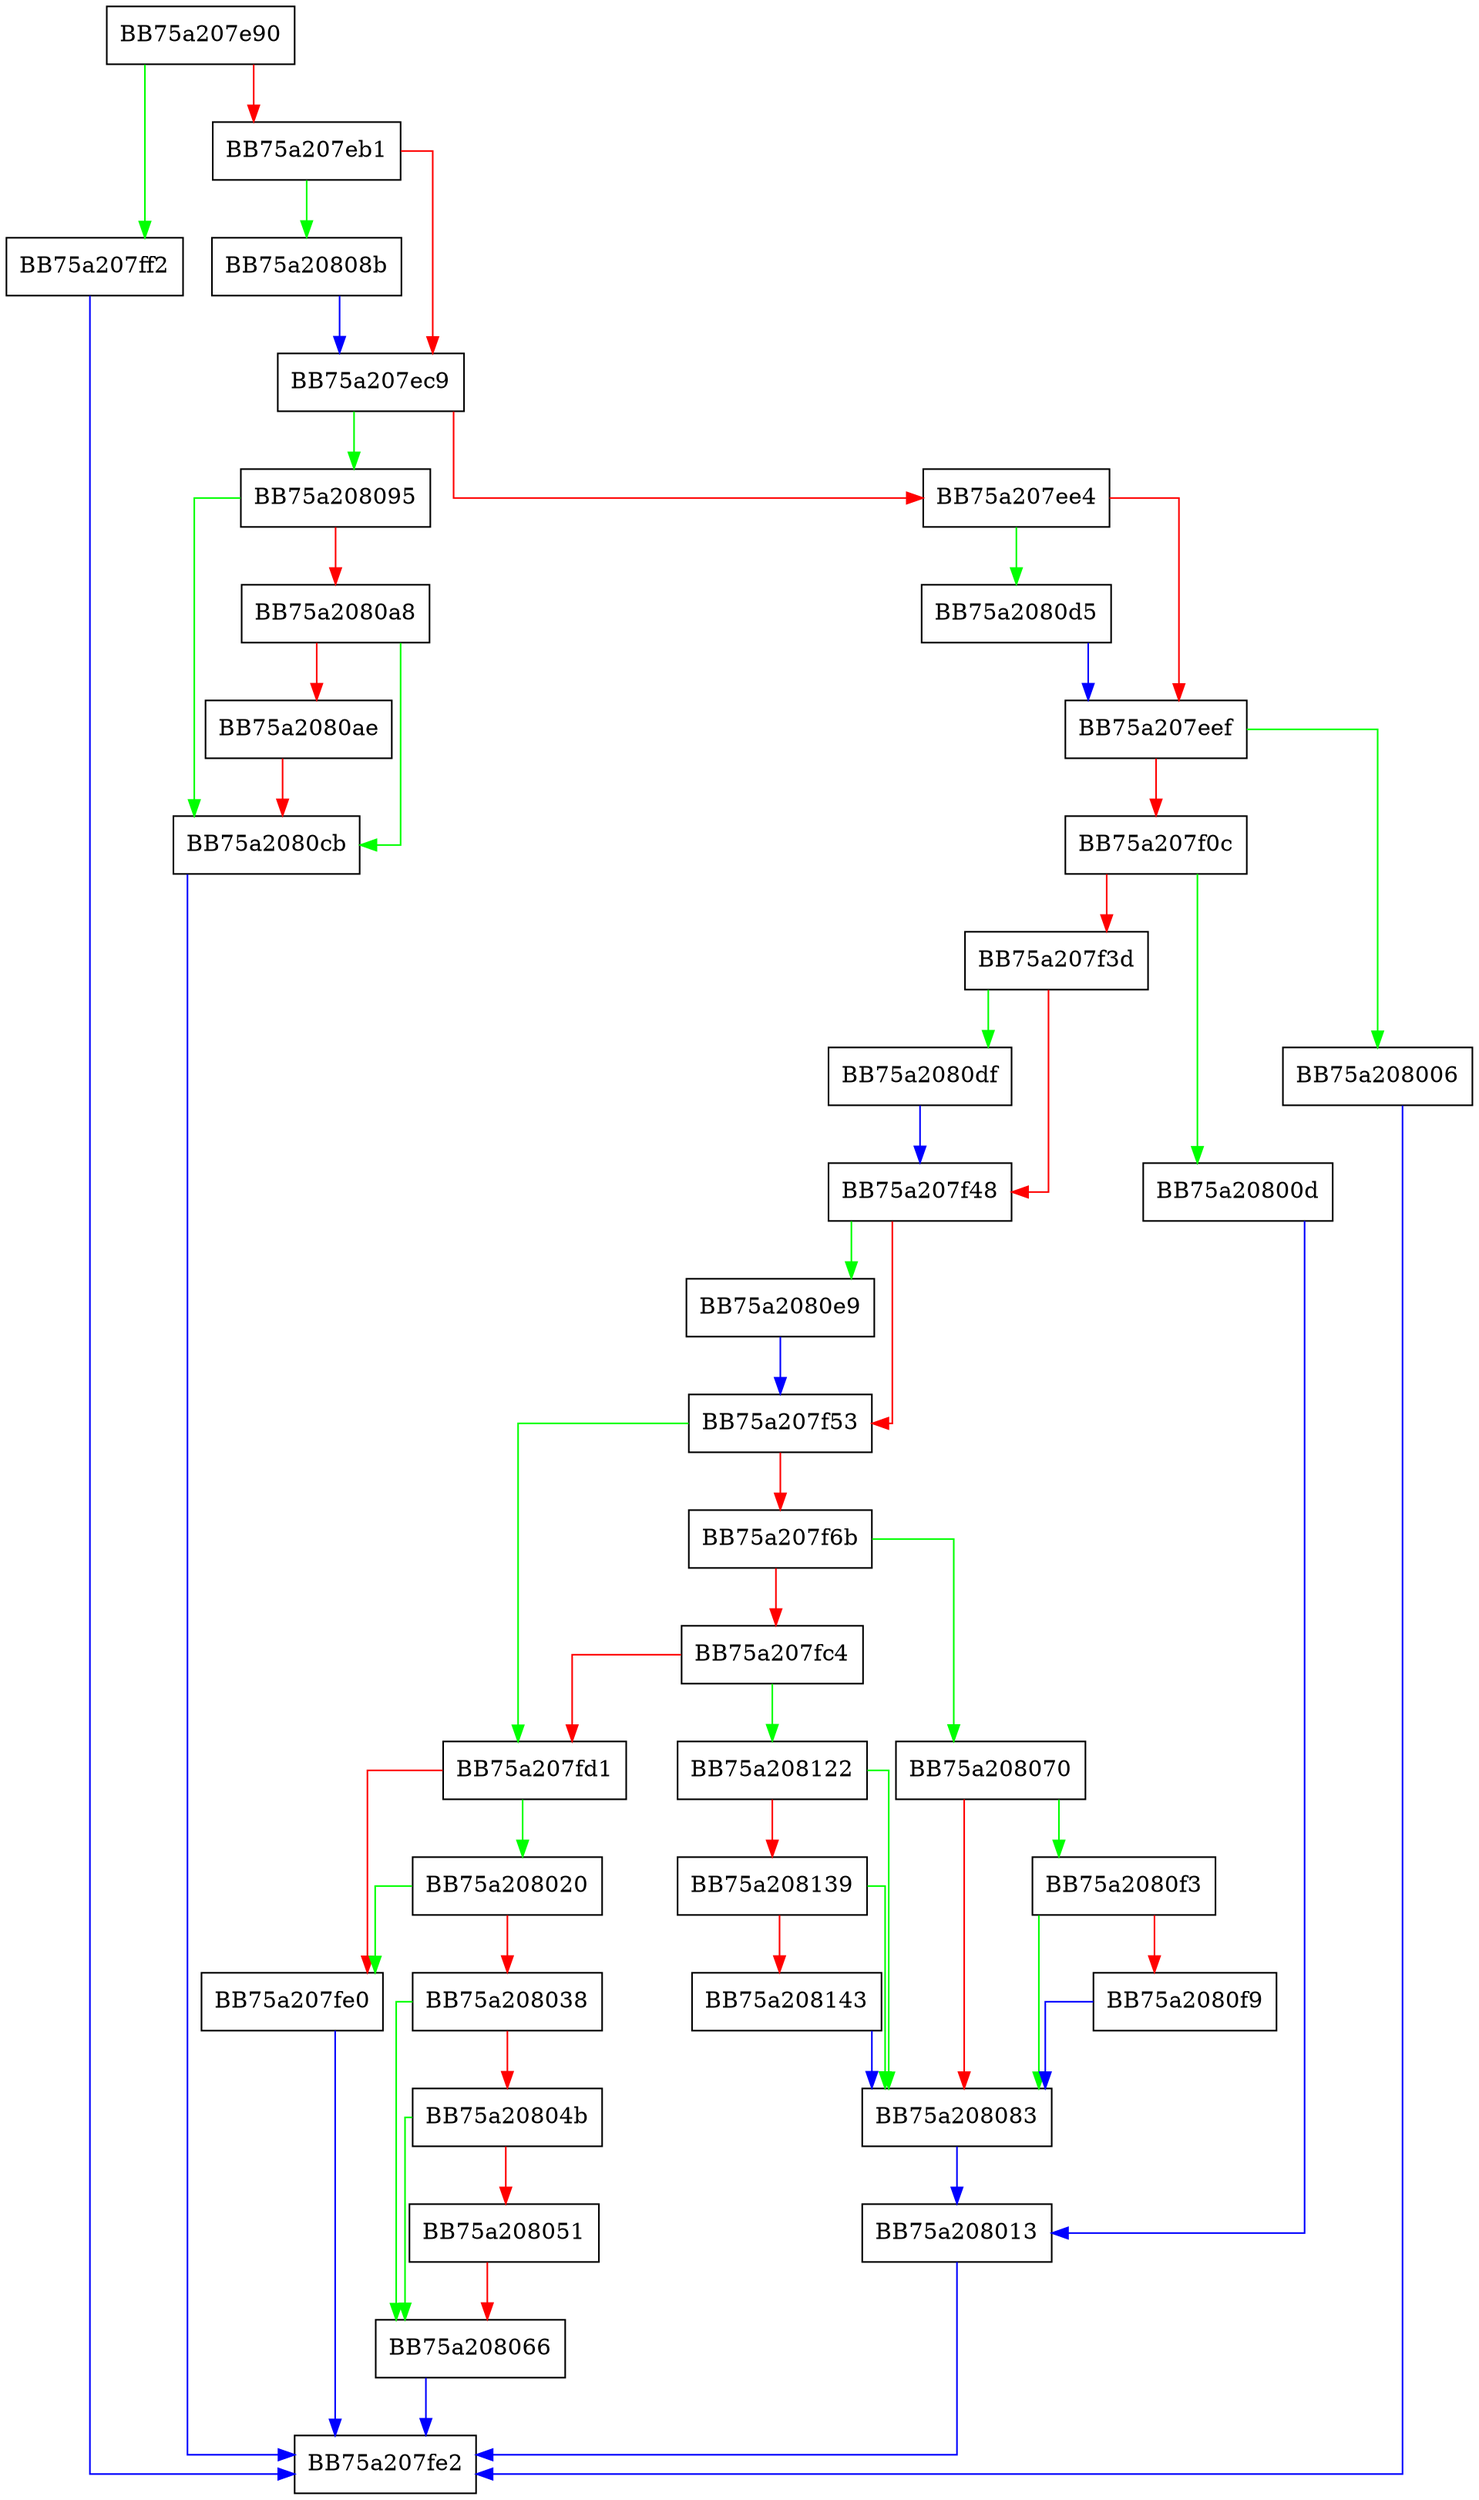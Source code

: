 digraph flush_internal {
  node [shape="box"];
  graph [splines=ortho];
  BB75a207e90 -> BB75a207ff2 [color="green"];
  BB75a207e90 -> BB75a207eb1 [color="red"];
  BB75a207eb1 -> BB75a20808b [color="green"];
  BB75a207eb1 -> BB75a207ec9 [color="red"];
  BB75a207ec9 -> BB75a208095 [color="green"];
  BB75a207ec9 -> BB75a207ee4 [color="red"];
  BB75a207ee4 -> BB75a2080d5 [color="green"];
  BB75a207ee4 -> BB75a207eef [color="red"];
  BB75a207eef -> BB75a208006 [color="green"];
  BB75a207eef -> BB75a207f0c [color="red"];
  BB75a207f0c -> BB75a20800d [color="green"];
  BB75a207f0c -> BB75a207f3d [color="red"];
  BB75a207f3d -> BB75a2080df [color="green"];
  BB75a207f3d -> BB75a207f48 [color="red"];
  BB75a207f48 -> BB75a2080e9 [color="green"];
  BB75a207f48 -> BB75a207f53 [color="red"];
  BB75a207f53 -> BB75a207fd1 [color="green"];
  BB75a207f53 -> BB75a207f6b [color="red"];
  BB75a207f6b -> BB75a208070 [color="green"];
  BB75a207f6b -> BB75a207fc4 [color="red"];
  BB75a207fc4 -> BB75a208122 [color="green"];
  BB75a207fc4 -> BB75a207fd1 [color="red"];
  BB75a207fd1 -> BB75a208020 [color="green"];
  BB75a207fd1 -> BB75a207fe0 [color="red"];
  BB75a207fe0 -> BB75a207fe2 [color="blue"];
  BB75a207ff2 -> BB75a207fe2 [color="blue"];
  BB75a208006 -> BB75a207fe2 [color="blue"];
  BB75a20800d -> BB75a208013 [color="blue"];
  BB75a208013 -> BB75a207fe2 [color="blue"];
  BB75a208020 -> BB75a207fe0 [color="green"];
  BB75a208020 -> BB75a208038 [color="red"];
  BB75a208038 -> BB75a208066 [color="green"];
  BB75a208038 -> BB75a20804b [color="red"];
  BB75a20804b -> BB75a208066 [color="green"];
  BB75a20804b -> BB75a208051 [color="red"];
  BB75a208051 -> BB75a208066 [color="red"];
  BB75a208066 -> BB75a207fe2 [color="blue"];
  BB75a208070 -> BB75a2080f3 [color="green"];
  BB75a208070 -> BB75a208083 [color="red"];
  BB75a208083 -> BB75a208013 [color="blue"];
  BB75a20808b -> BB75a207ec9 [color="blue"];
  BB75a208095 -> BB75a2080cb [color="green"];
  BB75a208095 -> BB75a2080a8 [color="red"];
  BB75a2080a8 -> BB75a2080cb [color="green"];
  BB75a2080a8 -> BB75a2080ae [color="red"];
  BB75a2080ae -> BB75a2080cb [color="red"];
  BB75a2080cb -> BB75a207fe2 [color="blue"];
  BB75a2080d5 -> BB75a207eef [color="blue"];
  BB75a2080df -> BB75a207f48 [color="blue"];
  BB75a2080e9 -> BB75a207f53 [color="blue"];
  BB75a2080f3 -> BB75a208083 [color="green"];
  BB75a2080f3 -> BB75a2080f9 [color="red"];
  BB75a2080f9 -> BB75a208083 [color="blue"];
  BB75a208122 -> BB75a208083 [color="green"];
  BB75a208122 -> BB75a208139 [color="red"];
  BB75a208139 -> BB75a208083 [color="green"];
  BB75a208139 -> BB75a208143 [color="red"];
  BB75a208143 -> BB75a208083 [color="blue"];
}